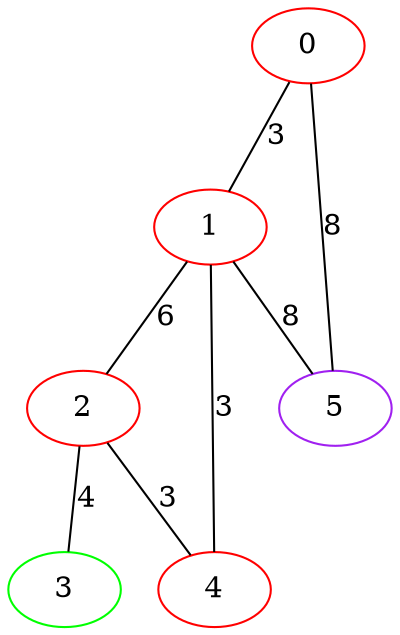 graph "" {
0 [color=red, weight=1];
1 [color=red, weight=1];
2 [color=red, weight=1];
3 [color=green, weight=2];
4 [color=red, weight=1];
5 [color=purple, weight=4];
0 -- 1  [key=0, label=3];
0 -- 5  [key=0, label=8];
1 -- 2  [key=0, label=6];
1 -- 4  [key=0, label=3];
1 -- 5  [key=0, label=8];
2 -- 3  [key=0, label=4];
2 -- 4  [key=0, label=3];
}
